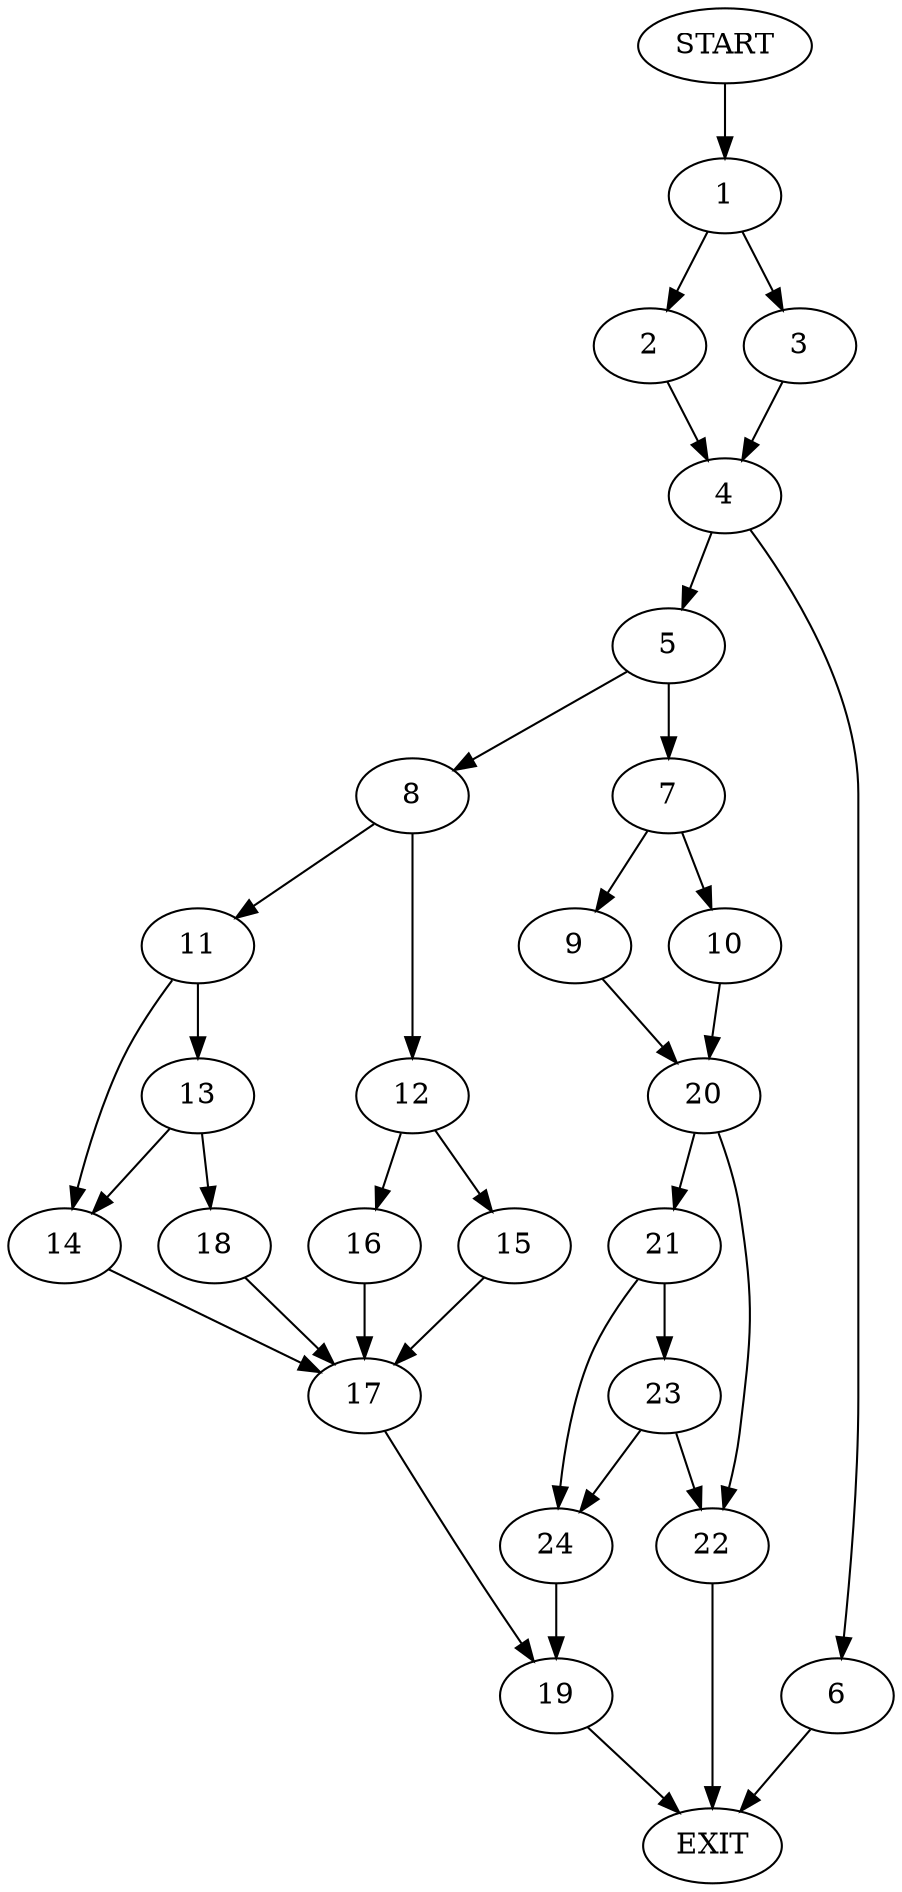 digraph {
0 [label="START"]
25 [label="EXIT"]
0 -> 1
1 -> 2
1 -> 3
3 -> 4
2 -> 4
4 -> 5
4 -> 6
6 -> 25
5 -> 7
5 -> 8
7 -> 9
7 -> 10
8 -> 11
8 -> 12
11 -> 13
11 -> 14
12 -> 15
12 -> 16
14 -> 17
13 -> 18
13 -> 14
18 -> 17
17 -> 19
15 -> 17
16 -> 17
19 -> 25
10 -> 20
9 -> 20
20 -> 21
20 -> 22
21 -> 23
21 -> 24
22 -> 25
23 -> 24
23 -> 22
24 -> 19
}
